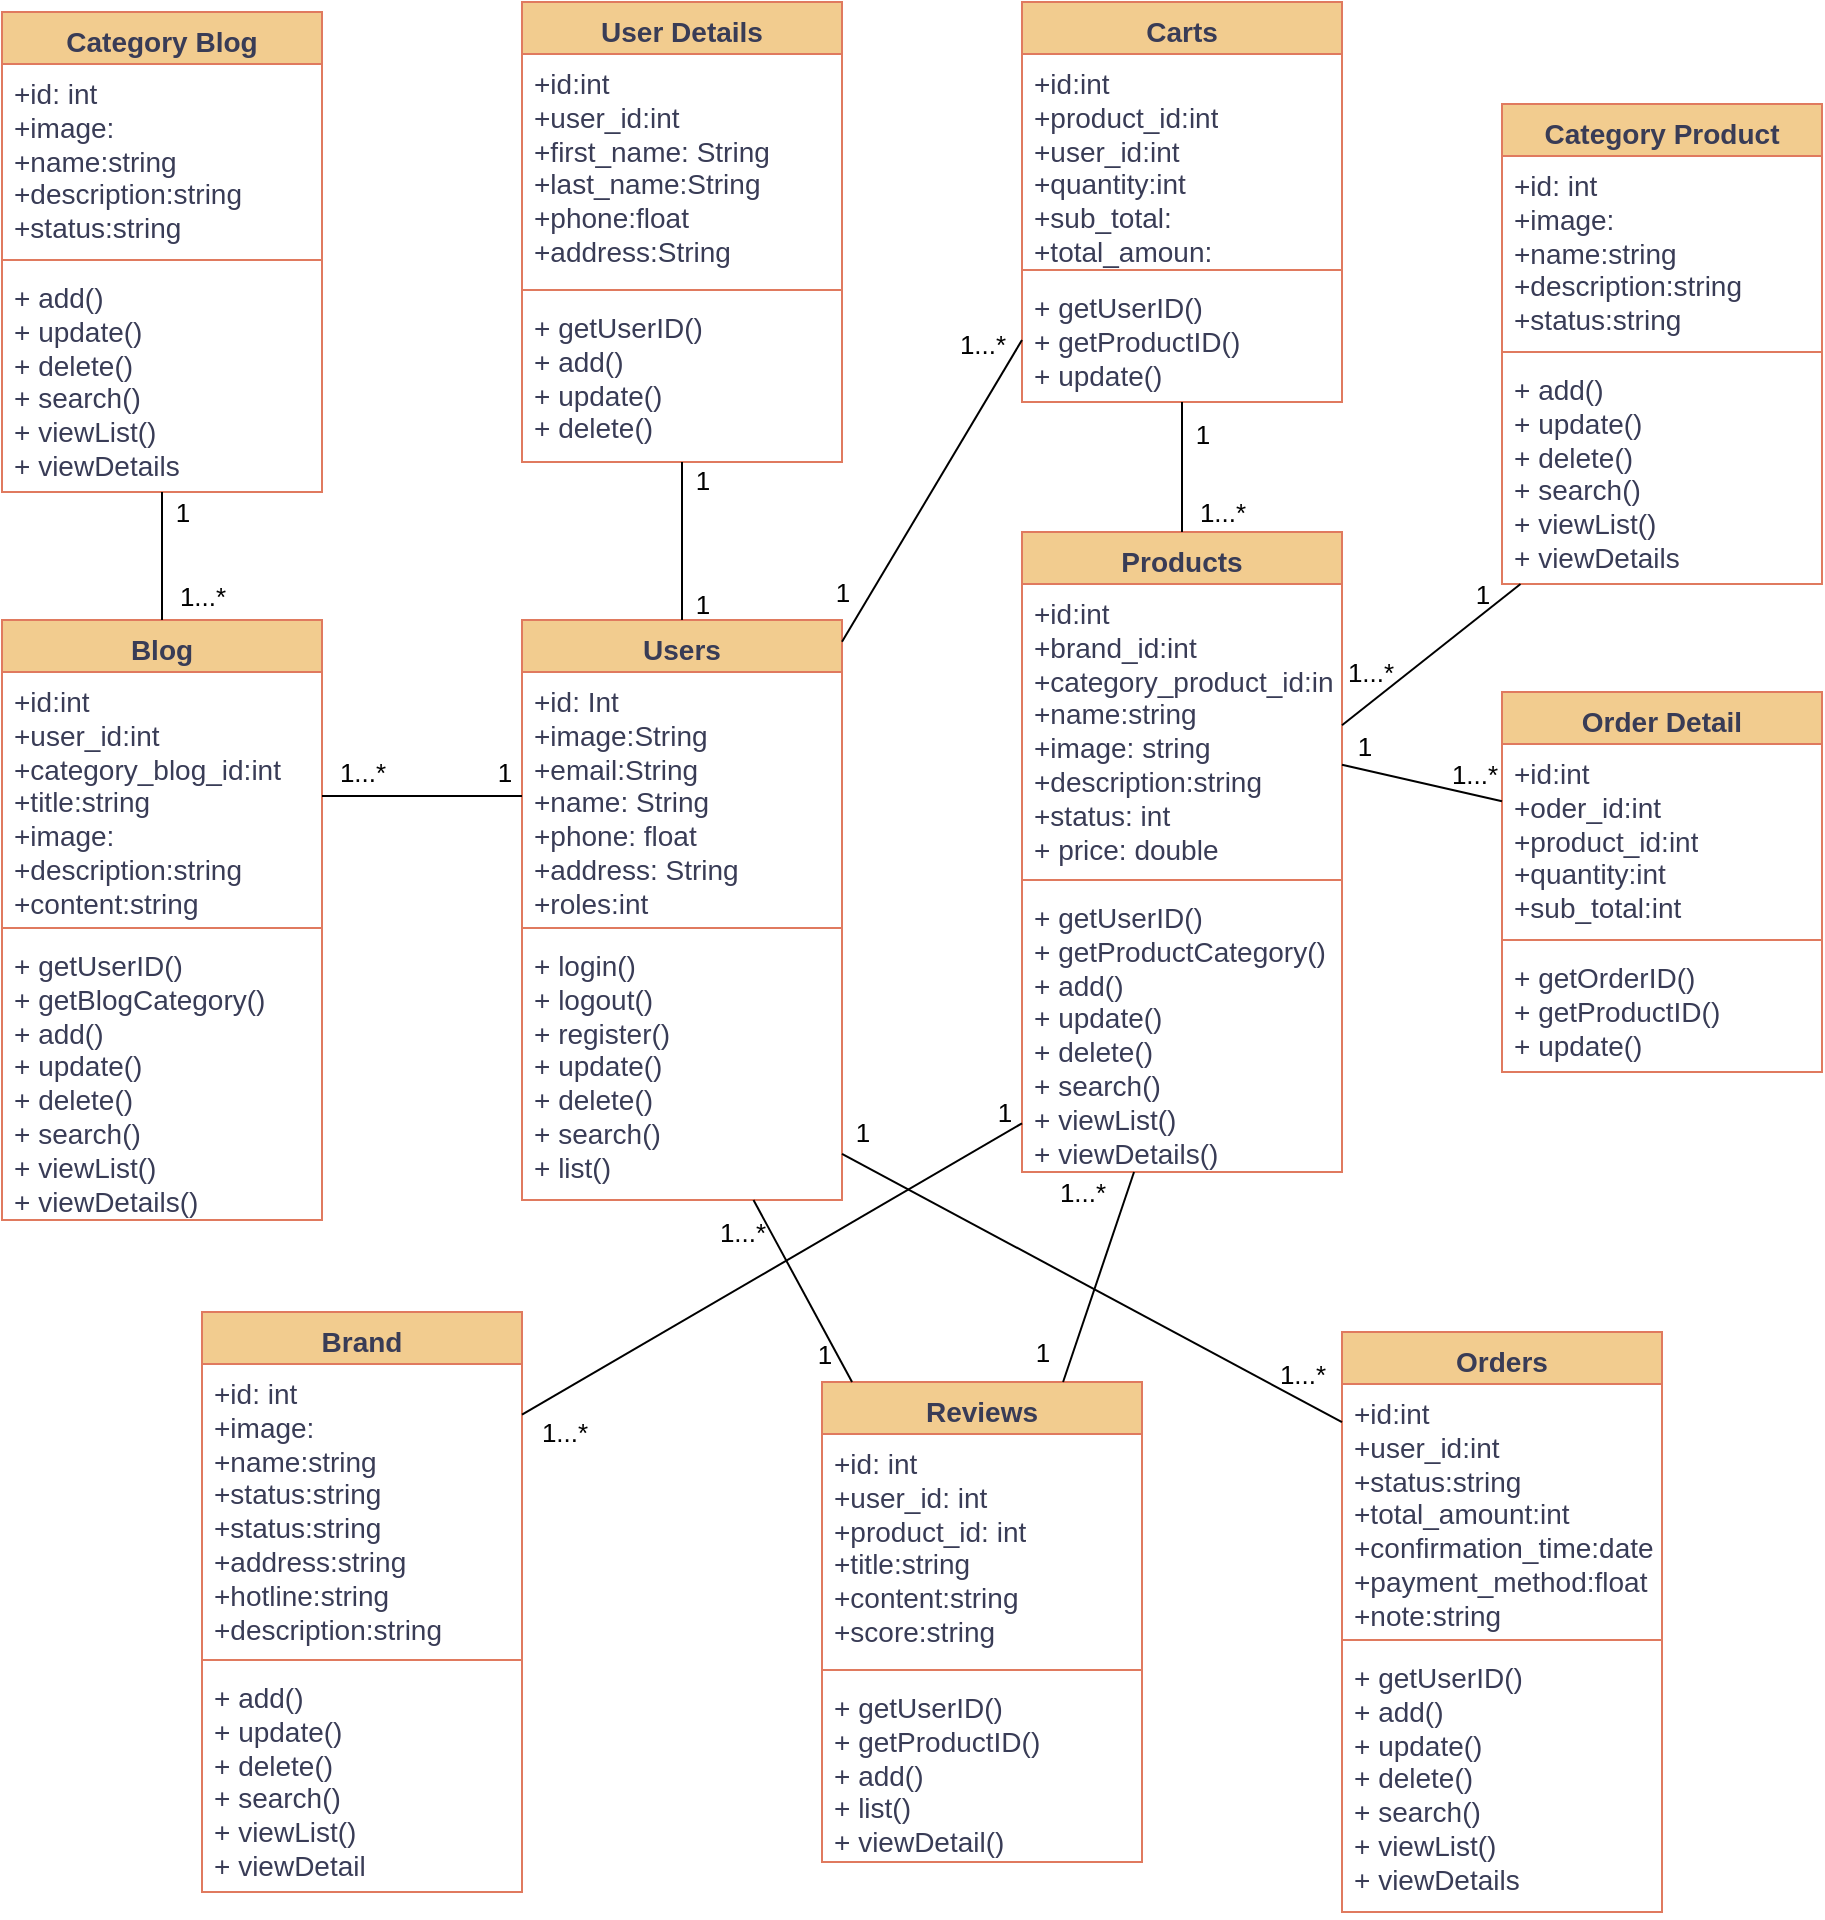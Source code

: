 <mxfile version="21.6.8" type="device">
  <diagram id="C5RBs43oDa-KdzZeNtuy" name="ActivityDiagram">
    <mxGraphModel dx="1434" dy="796" grid="1" gridSize="10" guides="1" tooltips="1" connect="1" arrows="1" fold="1" page="1" pageScale="1" pageWidth="827" pageHeight="1169" math="0" shadow="0">
      <root>
        <mxCell id="WIyWlLk6GJQsqaUBKTNV-0" />
        <mxCell id="WIyWlLk6GJQsqaUBKTNV-1" parent="WIyWlLk6GJQsqaUBKTNV-0" />
        <mxCell id="s9KCGZ6K6-TVDeoNSBFZ-1" value="User Details" style="swimlane;fontStyle=1;align=center;verticalAlign=top;childLayout=stackLayout;horizontal=1;startSize=26;horizontalStack=0;resizeParent=1;resizeParentMax=0;resizeLast=0;collapsible=1;marginBottom=0;whiteSpace=wrap;html=1;fontSize=14;labelBackgroundColor=none;fillColor=#F2CC8F;strokeColor=#E07A5F;fontColor=#393C56;" parent="WIyWlLk6GJQsqaUBKTNV-1" vertex="1">
          <mxGeometry x="310" y="35" width="160" height="230" as="geometry" />
        </mxCell>
        <mxCell id="s9KCGZ6K6-TVDeoNSBFZ-2" value="+id:int&lt;br style=&quot;font-size: 14px;&quot;&gt;+user_id:int&lt;br style=&quot;font-size: 14px;&quot;&gt;+first_name: String&lt;br style=&quot;font-size: 14px;&quot;&gt;+last_name:String&lt;br style=&quot;font-size: 14px;&quot;&gt;+phone:float&lt;br style=&quot;font-size: 14px;&quot;&gt;+address:String" style="text;strokeColor=none;fillColor=none;align=left;verticalAlign=top;spacingLeft=4;spacingRight=4;overflow=hidden;rotatable=0;points=[[0,0.5],[1,0.5]];portConstraint=eastwest;whiteSpace=wrap;html=1;fontSize=14;labelBackgroundColor=none;fontColor=#393C56;" parent="s9KCGZ6K6-TVDeoNSBFZ-1" vertex="1">
          <mxGeometry y="26" width="160" height="114" as="geometry" />
        </mxCell>
        <mxCell id="s9KCGZ6K6-TVDeoNSBFZ-3" value="" style="line;strokeWidth=1;fillColor=none;align=left;verticalAlign=middle;spacingTop=-1;spacingLeft=3;spacingRight=3;rotatable=0;labelPosition=right;points=[];portConstraint=eastwest;strokeColor=#E07A5F;fontSize=14;labelBackgroundColor=none;fontColor=#393C56;" parent="s9KCGZ6K6-TVDeoNSBFZ-1" vertex="1">
          <mxGeometry y="140" width="160" height="8" as="geometry" />
        </mxCell>
        <mxCell id="s9KCGZ6K6-TVDeoNSBFZ-4" value="+ getUserID()&lt;br&gt;+ add()&lt;br&gt;+ update()&lt;br&gt;+ delete()" style="text;strokeColor=none;fillColor=none;align=left;verticalAlign=top;spacingLeft=4;spacingRight=4;overflow=hidden;rotatable=0;points=[[0,0.5],[1,0.5]];portConstraint=eastwest;whiteSpace=wrap;html=1;fontSize=14;labelBackgroundColor=none;fontColor=#393C56;" parent="s9KCGZ6K6-TVDeoNSBFZ-1" vertex="1">
          <mxGeometry y="148" width="160" height="82" as="geometry" />
        </mxCell>
        <mxCell id="s9KCGZ6K6-TVDeoNSBFZ-5" value="Orders" style="swimlane;fontStyle=1;align=center;verticalAlign=top;childLayout=stackLayout;horizontal=1;startSize=26;horizontalStack=0;resizeParent=1;resizeParentMax=0;resizeLast=0;collapsible=1;marginBottom=0;whiteSpace=wrap;html=1;fontSize=14;labelBackgroundColor=none;fillColor=#F2CC8F;strokeColor=#E07A5F;fontColor=#393C56;" parent="WIyWlLk6GJQsqaUBKTNV-1" vertex="1">
          <mxGeometry x="720" y="700" width="160" height="290" as="geometry">
            <mxRectangle x="350" y="36" width="90" height="30" as="alternateBounds" />
          </mxGeometry>
        </mxCell>
        <mxCell id="s9KCGZ6K6-TVDeoNSBFZ-6" value="+id:int&lt;br style=&quot;font-size: 14px;&quot;&gt;+user_id:int&lt;br style=&quot;font-size: 14px;&quot;&gt;+status:string&lt;br style=&quot;font-size: 14px;&quot;&gt;+total_amount:int&lt;br style=&quot;font-size: 14px;&quot;&gt;+confirmation_time:date&lt;br style=&quot;font-size: 14px;&quot;&gt;+payment_method:float&lt;br style=&quot;font-size: 14px;&quot;&gt;+note:string" style="text;strokeColor=none;fillColor=none;align=left;verticalAlign=top;spacingLeft=4;spacingRight=4;overflow=hidden;rotatable=0;points=[[0,0.5],[1,0.5]];portConstraint=eastwest;whiteSpace=wrap;html=1;fontSize=14;labelBackgroundColor=none;fontColor=#393C56;" parent="s9KCGZ6K6-TVDeoNSBFZ-5" vertex="1">
          <mxGeometry y="26" width="160" height="124" as="geometry" />
        </mxCell>
        <mxCell id="s9KCGZ6K6-TVDeoNSBFZ-7" value="" style="line;strokeWidth=1;fillColor=none;align=left;verticalAlign=middle;spacingTop=-1;spacingLeft=3;spacingRight=3;rotatable=0;labelPosition=right;points=[];portConstraint=eastwest;strokeColor=#E07A5F;fontSize=14;labelBackgroundColor=none;fontColor=#393C56;" parent="s9KCGZ6K6-TVDeoNSBFZ-5" vertex="1">
          <mxGeometry y="150" width="160" height="8" as="geometry" />
        </mxCell>
        <mxCell id="s9KCGZ6K6-TVDeoNSBFZ-8" value="+ getUserID()&lt;br&gt;+ add()&lt;br style=&quot;border-color: var(--border-color);&quot;&gt;+ update()&lt;br style=&quot;border-color: var(--border-color);&quot;&gt;+ delete()&lt;br style=&quot;border-color: var(--border-color);&quot;&gt;+ search()&lt;br style=&quot;border-color: var(--border-color);&quot;&gt;+ viewList()&lt;br style=&quot;border-color: var(--border-color);&quot;&gt;+ viewDetails" style="text;strokeColor=none;fillColor=none;align=left;verticalAlign=top;spacingLeft=4;spacingRight=4;overflow=hidden;rotatable=0;points=[[0,0.5],[1,0.5]];portConstraint=eastwest;whiteSpace=wrap;html=1;fontSize=14;labelBackgroundColor=none;fontColor=#393C56;" parent="s9KCGZ6K6-TVDeoNSBFZ-5" vertex="1">
          <mxGeometry y="158" width="160" height="132" as="geometry" />
        </mxCell>
        <mxCell id="s9KCGZ6K6-TVDeoNSBFZ-9" value="Order Detail" style="swimlane;fontStyle=1;align=center;verticalAlign=top;childLayout=stackLayout;horizontal=1;startSize=26;horizontalStack=0;resizeParent=1;resizeParentMax=0;resizeLast=0;collapsible=1;marginBottom=0;whiteSpace=wrap;html=1;fontSize=14;labelBackgroundColor=none;fillColor=#F2CC8F;strokeColor=#E07A5F;fontColor=#393C56;" parent="WIyWlLk6GJQsqaUBKTNV-1" vertex="1">
          <mxGeometry x="800" y="380" width="160" height="190" as="geometry" />
        </mxCell>
        <mxCell id="s9KCGZ6K6-TVDeoNSBFZ-10" value="+id:int&lt;br style=&quot;font-size: 14px;&quot;&gt;+oder_id:int&lt;br style=&quot;font-size: 14px;&quot;&gt;+product_id:int&lt;br style=&quot;font-size: 14px;&quot;&gt;+quantity:int&lt;br style=&quot;font-size: 14px;&quot;&gt;+sub_total:int" style="text;strokeColor=none;fillColor=none;align=left;verticalAlign=top;spacingLeft=4;spacingRight=4;overflow=hidden;rotatable=0;points=[[0,0.5],[1,0.5]];portConstraint=eastwest;whiteSpace=wrap;html=1;fontSize=14;labelBackgroundColor=none;fontColor=#393C56;" parent="s9KCGZ6K6-TVDeoNSBFZ-9" vertex="1">
          <mxGeometry y="26" width="160" height="94" as="geometry" />
        </mxCell>
        <mxCell id="s9KCGZ6K6-TVDeoNSBFZ-11" value="" style="line;strokeWidth=1;fillColor=none;align=left;verticalAlign=middle;spacingTop=-1;spacingLeft=3;spacingRight=3;rotatable=0;labelPosition=right;points=[];portConstraint=eastwest;strokeColor=#E07A5F;fontSize=14;labelBackgroundColor=none;fontColor=#393C56;" parent="s9KCGZ6K6-TVDeoNSBFZ-9" vertex="1">
          <mxGeometry y="120" width="160" height="8" as="geometry" />
        </mxCell>
        <mxCell id="s9KCGZ6K6-TVDeoNSBFZ-12" value="+ getOrderID()&lt;br&gt;+ getProductID()&lt;br&gt;+ update()" style="text;strokeColor=none;fillColor=none;align=left;verticalAlign=top;spacingLeft=4;spacingRight=4;overflow=hidden;rotatable=0;points=[[0,0.5],[1,0.5]];portConstraint=eastwest;whiteSpace=wrap;html=1;fontSize=14;labelBackgroundColor=none;fontColor=#393C56;" parent="s9KCGZ6K6-TVDeoNSBFZ-9" vertex="1">
          <mxGeometry y="128" width="160" height="62" as="geometry" />
        </mxCell>
        <mxCell id="s9KCGZ6K6-TVDeoNSBFZ-13" value="Blog" style="swimlane;fontStyle=1;align=center;verticalAlign=top;childLayout=stackLayout;horizontal=1;startSize=26;horizontalStack=0;resizeParent=1;resizeParentMax=0;resizeLast=0;collapsible=1;marginBottom=0;whiteSpace=wrap;html=1;fontSize=14;labelBackgroundColor=none;fillColor=#F2CC8F;strokeColor=#E07A5F;fontColor=#393C56;" parent="WIyWlLk6GJQsqaUBKTNV-1" vertex="1">
          <mxGeometry x="50" y="344" width="160" height="300" as="geometry" />
        </mxCell>
        <mxCell id="s9KCGZ6K6-TVDeoNSBFZ-14" value="+id:int&lt;br style=&quot;font-size: 14px;&quot;&gt;+user_id:int&lt;br style=&quot;font-size: 14px;&quot;&gt;+category_blog_id:int&lt;br style=&quot;font-size: 14px;&quot;&gt;+title:string&lt;br style=&quot;font-size: 14px;&quot;&gt;+image:&lt;br style=&quot;font-size: 14px;&quot;&gt;+description:string&lt;br style=&quot;font-size: 14px;&quot;&gt;+content:string" style="text;strokeColor=none;fillColor=none;align=left;verticalAlign=top;spacingLeft=4;spacingRight=4;overflow=hidden;rotatable=0;points=[[0,0.5],[1,0.5]];portConstraint=eastwest;whiteSpace=wrap;html=1;fontSize=14;labelBackgroundColor=none;fontColor=#393C56;" parent="s9KCGZ6K6-TVDeoNSBFZ-13" vertex="1">
          <mxGeometry y="26" width="160" height="124" as="geometry" />
        </mxCell>
        <mxCell id="s9KCGZ6K6-TVDeoNSBFZ-15" value="" style="line;strokeWidth=1;fillColor=none;align=left;verticalAlign=middle;spacingTop=-1;spacingLeft=3;spacingRight=3;rotatable=0;labelPosition=right;points=[];portConstraint=eastwest;strokeColor=#E07A5F;fontSize=14;labelBackgroundColor=none;fontColor=#393C56;" parent="s9KCGZ6K6-TVDeoNSBFZ-13" vertex="1">
          <mxGeometry y="150" width="160" height="8" as="geometry" />
        </mxCell>
        <mxCell id="s9KCGZ6K6-TVDeoNSBFZ-16" value="+ getUserID()&lt;br style=&quot;border-color: var(--border-color);&quot;&gt;+ getBlogCategory()&lt;br&gt;+ add()&lt;br style=&quot;border-color: var(--border-color);&quot;&gt;+ update()&lt;br style=&quot;border-color: var(--border-color);&quot;&gt;+ delete()&lt;br style=&quot;border-color: var(--border-color);&quot;&gt;+ search()&lt;br style=&quot;border-color: var(--border-color);&quot;&gt;+ viewList()&lt;br style=&quot;border-color: var(--border-color);&quot;&gt;+ viewDetails()" style="text;strokeColor=none;fillColor=none;align=left;verticalAlign=top;spacingLeft=4;spacingRight=4;overflow=hidden;rotatable=0;points=[[0,0.5],[1,0.5]];portConstraint=eastwest;whiteSpace=wrap;html=1;fontSize=14;labelBackgroundColor=none;fontColor=#393C56;" parent="s9KCGZ6K6-TVDeoNSBFZ-13" vertex="1">
          <mxGeometry y="158" width="160" height="142" as="geometry" />
        </mxCell>
        <mxCell id="s9KCGZ6K6-TVDeoNSBFZ-17" value="Category Blog" style="swimlane;fontStyle=1;align=center;verticalAlign=top;childLayout=stackLayout;horizontal=1;startSize=26;horizontalStack=0;resizeParent=1;resizeParentMax=0;resizeLast=0;collapsible=1;marginBottom=0;whiteSpace=wrap;html=1;fontSize=14;labelBackgroundColor=none;fillColor=#F2CC8F;strokeColor=#E07A5F;fontColor=#393C56;" parent="WIyWlLk6GJQsqaUBKTNV-1" vertex="1">
          <mxGeometry x="50" y="40" width="160" height="240" as="geometry" />
        </mxCell>
        <mxCell id="s9KCGZ6K6-TVDeoNSBFZ-18" value="+id: int&lt;br style=&quot;font-size: 14px;&quot;&gt;+image:&lt;br style=&quot;font-size: 14px;&quot;&gt;+name:string&lt;br style=&quot;font-size: 14px;&quot;&gt;+description:string&lt;br style=&quot;font-size: 14px;&quot;&gt;+status:string" style="text;strokeColor=none;fillColor=none;align=left;verticalAlign=top;spacingLeft=4;spacingRight=4;overflow=hidden;rotatable=0;points=[[0,0.5],[1,0.5]];portConstraint=eastwest;whiteSpace=wrap;html=1;fontSize=14;labelBackgroundColor=none;fontColor=#393C56;" parent="s9KCGZ6K6-TVDeoNSBFZ-17" vertex="1">
          <mxGeometry y="26" width="160" height="94" as="geometry" />
        </mxCell>
        <mxCell id="s9KCGZ6K6-TVDeoNSBFZ-19" value="" style="line;strokeWidth=1;fillColor=none;align=left;verticalAlign=middle;spacingTop=-1;spacingLeft=3;spacingRight=3;rotatable=0;labelPosition=right;points=[];portConstraint=eastwest;strokeColor=#E07A5F;fontSize=14;labelBackgroundColor=none;fontColor=#393C56;" parent="s9KCGZ6K6-TVDeoNSBFZ-17" vertex="1">
          <mxGeometry y="120" width="160" height="8" as="geometry" />
        </mxCell>
        <mxCell id="s9KCGZ6K6-TVDeoNSBFZ-20" value="+ add()&lt;br style=&quot;border-color: var(--border-color);&quot;&gt;+ update()&lt;br style=&quot;border-color: var(--border-color);&quot;&gt;+ delete()&lt;br style=&quot;border-color: var(--border-color);&quot;&gt;+ search()&lt;br style=&quot;border-color: var(--border-color);&quot;&gt;+ viewList()&lt;br style=&quot;border-color: var(--border-color);&quot;&gt;+ viewDetails" style="text;strokeColor=none;fillColor=none;align=left;verticalAlign=top;spacingLeft=4;spacingRight=4;overflow=hidden;rotatable=0;points=[[0,0.5],[1,0.5]];portConstraint=eastwest;whiteSpace=wrap;html=1;fontSize=14;labelBackgroundColor=none;fontColor=#393C56;" parent="s9KCGZ6K6-TVDeoNSBFZ-17" vertex="1">
          <mxGeometry y="128" width="160" height="112" as="geometry" />
        </mxCell>
        <mxCell id="s9KCGZ6K6-TVDeoNSBFZ-21" value="Carts" style="swimlane;fontStyle=1;align=center;verticalAlign=top;childLayout=stackLayout;horizontal=1;startSize=26;horizontalStack=0;resizeParent=1;resizeParentMax=0;resizeLast=0;collapsible=1;marginBottom=0;whiteSpace=wrap;html=1;fontSize=14;labelBackgroundColor=none;fillColor=#F2CC8F;strokeColor=#E07A5F;fontColor=#393C56;" parent="WIyWlLk6GJQsqaUBKTNV-1" vertex="1">
          <mxGeometry x="560" y="35" width="160" height="200" as="geometry" />
        </mxCell>
        <mxCell id="s9KCGZ6K6-TVDeoNSBFZ-22" value="+id:int&lt;br style=&quot;font-size: 14px;&quot;&gt;+product_id:int&lt;br style=&quot;font-size: 14px;&quot;&gt;+user_id:int&lt;br style=&quot;font-size: 14px;&quot;&gt;+quantity:int&lt;br style=&quot;font-size: 14px;&quot;&gt;+sub_total:&lt;br style=&quot;font-size: 14px;&quot;&gt;+total_amoun:" style="text;strokeColor=none;fillColor=none;align=left;verticalAlign=top;spacingLeft=4;spacingRight=4;overflow=hidden;rotatable=0;points=[[0,0.5],[1,0.5]];portConstraint=eastwest;whiteSpace=wrap;html=1;fontSize=14;labelBackgroundColor=none;fontColor=#393C56;" parent="s9KCGZ6K6-TVDeoNSBFZ-21" vertex="1">
          <mxGeometry y="26" width="160" height="104" as="geometry" />
        </mxCell>
        <mxCell id="s9KCGZ6K6-TVDeoNSBFZ-23" value="" style="line;strokeWidth=1;fillColor=none;align=left;verticalAlign=middle;spacingTop=-1;spacingLeft=3;spacingRight=3;rotatable=0;labelPosition=right;points=[];portConstraint=eastwest;strokeColor=#E07A5F;fontSize=14;labelBackgroundColor=none;fontColor=#393C56;" parent="s9KCGZ6K6-TVDeoNSBFZ-21" vertex="1">
          <mxGeometry y="130" width="160" height="8" as="geometry" />
        </mxCell>
        <mxCell id="s9KCGZ6K6-TVDeoNSBFZ-24" value="+ getUserID()&lt;br&gt;+ getProductID()&lt;br&gt;+ update()" style="text;strokeColor=none;fillColor=none;align=left;verticalAlign=top;spacingLeft=4;spacingRight=4;overflow=hidden;rotatable=0;points=[[0,0.5],[1,0.5]];portConstraint=eastwest;whiteSpace=wrap;html=1;fontSize=14;labelBackgroundColor=none;fontColor=#393C56;" parent="s9KCGZ6K6-TVDeoNSBFZ-21" vertex="1">
          <mxGeometry y="138" width="160" height="62" as="geometry" />
        </mxCell>
        <mxCell id="s9KCGZ6K6-TVDeoNSBFZ-25" value="Category Product" style="swimlane;fontStyle=1;align=center;verticalAlign=top;childLayout=stackLayout;horizontal=1;startSize=26;horizontalStack=0;resizeParent=1;resizeParentMax=0;resizeLast=0;collapsible=1;marginBottom=0;whiteSpace=wrap;html=1;fontSize=14;labelBackgroundColor=none;fillColor=#F2CC8F;strokeColor=#E07A5F;fontColor=#393C56;" parent="WIyWlLk6GJQsqaUBKTNV-1" vertex="1">
          <mxGeometry x="800" y="86" width="160" height="240" as="geometry" />
        </mxCell>
        <mxCell id="s9KCGZ6K6-TVDeoNSBFZ-26" value="+id: int&lt;br style=&quot;font-size: 14px;&quot;&gt;+image:&lt;br style=&quot;font-size: 14px;&quot;&gt;+name:string&lt;br style=&quot;font-size: 14px;&quot;&gt;+description:string&lt;br style=&quot;font-size: 14px;&quot;&gt;+status:string" style="text;strokeColor=none;fillColor=none;align=left;verticalAlign=top;spacingLeft=4;spacingRight=4;overflow=hidden;rotatable=0;points=[[0,0.5],[1,0.5]];portConstraint=eastwest;whiteSpace=wrap;html=1;fontSize=14;labelBackgroundColor=none;fontColor=#393C56;" parent="s9KCGZ6K6-TVDeoNSBFZ-25" vertex="1">
          <mxGeometry y="26" width="160" height="94" as="geometry" />
        </mxCell>
        <mxCell id="s9KCGZ6K6-TVDeoNSBFZ-27" value="" style="line;strokeWidth=1;fillColor=none;align=left;verticalAlign=middle;spacingTop=-1;spacingLeft=3;spacingRight=3;rotatable=0;labelPosition=right;points=[];portConstraint=eastwest;strokeColor=#E07A5F;fontSize=14;labelBackgroundColor=none;fontColor=#393C56;" parent="s9KCGZ6K6-TVDeoNSBFZ-25" vertex="1">
          <mxGeometry y="120" width="160" height="8" as="geometry" />
        </mxCell>
        <mxCell id="s9KCGZ6K6-TVDeoNSBFZ-28" value="+ add()&lt;br&gt;+ update()&lt;br&gt;+ delete()&lt;br&gt;+ search()&lt;br&gt;+ viewList()&lt;br&gt;+ viewDetails" style="text;strokeColor=none;fillColor=none;align=left;verticalAlign=top;spacingLeft=4;spacingRight=4;overflow=hidden;rotatable=0;points=[[0,0.5],[1,0.5]];portConstraint=eastwest;whiteSpace=wrap;html=1;fontSize=14;labelBackgroundColor=none;fontColor=#393C56;" parent="s9KCGZ6K6-TVDeoNSBFZ-25" vertex="1">
          <mxGeometry y="128" width="160" height="112" as="geometry" />
        </mxCell>
        <mxCell id="s9KCGZ6K6-TVDeoNSBFZ-29" value="Brand" style="swimlane;fontStyle=1;align=center;verticalAlign=top;childLayout=stackLayout;horizontal=1;startSize=26;horizontalStack=0;resizeParent=1;resizeParentMax=0;resizeLast=0;collapsible=1;marginBottom=0;whiteSpace=wrap;html=1;fontSize=14;labelBackgroundColor=none;fillColor=#F2CC8F;strokeColor=#E07A5F;fontColor=#393C56;" parent="WIyWlLk6GJQsqaUBKTNV-1" vertex="1">
          <mxGeometry x="150" y="690" width="160" height="290" as="geometry" />
        </mxCell>
        <mxCell id="s9KCGZ6K6-TVDeoNSBFZ-30" value="+id: int&lt;br style=&quot;font-size: 14px;&quot;&gt;+image:&lt;br style=&quot;font-size: 14px;&quot;&gt;+name:string&lt;br style=&quot;font-size: 14px;&quot;&gt;+status:string&lt;br style=&quot;font-size: 14px;&quot;&gt;+status:string&lt;br style=&quot;font-size: 14px;&quot;&gt;+address:string&lt;br style=&quot;font-size: 14px;&quot;&gt;+hotline:string&lt;br style=&quot;font-size: 14px;&quot;&gt;+description:string" style="text;strokeColor=none;fillColor=none;align=left;verticalAlign=top;spacingLeft=4;spacingRight=4;overflow=hidden;rotatable=0;points=[[0,0.5],[1,0.5]];portConstraint=eastwest;whiteSpace=wrap;html=1;fontSize=14;labelBackgroundColor=none;fontColor=#393C56;" parent="s9KCGZ6K6-TVDeoNSBFZ-29" vertex="1">
          <mxGeometry y="26" width="160" height="144" as="geometry" />
        </mxCell>
        <mxCell id="s9KCGZ6K6-TVDeoNSBFZ-31" value="" style="line;strokeWidth=1;fillColor=none;align=left;verticalAlign=middle;spacingTop=-1;spacingLeft=3;spacingRight=3;rotatable=0;labelPosition=right;points=[];portConstraint=eastwest;strokeColor=#E07A5F;fontSize=14;labelBackgroundColor=none;fontColor=#393C56;" parent="s9KCGZ6K6-TVDeoNSBFZ-29" vertex="1">
          <mxGeometry y="170" width="160" height="8" as="geometry" />
        </mxCell>
        <mxCell id="s9KCGZ6K6-TVDeoNSBFZ-32" value="+ add()&lt;br style=&quot;border-color: var(--border-color);&quot;&gt;+ update()&lt;br style=&quot;border-color: var(--border-color);&quot;&gt;+ delete()&lt;br style=&quot;border-color: var(--border-color);&quot;&gt;+ search()&lt;br style=&quot;border-color: var(--border-color);&quot;&gt;+ viewList()&lt;br style=&quot;border-color: var(--border-color);&quot;&gt;+ viewDetail" style="text;strokeColor=none;fillColor=none;align=left;verticalAlign=top;spacingLeft=4;spacingRight=4;overflow=hidden;rotatable=0;points=[[0,0.5],[1,0.5]];portConstraint=eastwest;whiteSpace=wrap;html=1;fontSize=14;labelBackgroundColor=none;fontColor=#393C56;" parent="s9KCGZ6K6-TVDeoNSBFZ-29" vertex="1">
          <mxGeometry y="178" width="160" height="112" as="geometry" />
        </mxCell>
        <mxCell id="s9KCGZ6K6-TVDeoNSBFZ-33" value="Users" style="swimlane;fontStyle=1;align=center;verticalAlign=top;childLayout=stackLayout;horizontal=1;startSize=26;horizontalStack=0;resizeParent=1;resizeParentMax=0;resizeLast=0;collapsible=1;marginBottom=0;whiteSpace=wrap;html=1;fontSize=14;labelBackgroundColor=none;fillColor=#F2CC8F;strokeColor=#E07A5F;fontColor=#393C56;" parent="WIyWlLk6GJQsqaUBKTNV-1" vertex="1">
          <mxGeometry x="310" y="344" width="160" height="290" as="geometry">
            <mxRectangle x="350" y="36" width="90" height="30" as="alternateBounds" />
          </mxGeometry>
        </mxCell>
        <mxCell id="s9KCGZ6K6-TVDeoNSBFZ-34" value="+id: Int&lt;br style=&quot;border-color: var(--border-color);&quot;&gt;+image:String&lt;br style=&quot;border-color: var(--border-color);&quot;&gt;+email:String&lt;br style=&quot;border-color: var(--border-color);&quot;&gt;+name: String&lt;br style=&quot;border-color: var(--border-color);&quot;&gt;+phone: float&lt;br style=&quot;border-color: var(--border-color);&quot;&gt;+address: String&lt;br style=&quot;border-color: var(--border-color);&quot;&gt;+roles:int&lt;br style=&quot;border-color: var(--border-color);&quot;&gt;+password:String" style="text;strokeColor=none;fillColor=none;align=left;verticalAlign=top;spacingLeft=4;spacingRight=4;overflow=hidden;rotatable=0;points=[[0,0.5],[1,0.5]];portConstraint=eastwest;whiteSpace=wrap;html=1;fontSize=14;labelBackgroundColor=none;fontColor=#393C56;" parent="s9KCGZ6K6-TVDeoNSBFZ-33" vertex="1">
          <mxGeometry y="26" width="160" height="124" as="geometry" />
        </mxCell>
        <mxCell id="s9KCGZ6K6-TVDeoNSBFZ-35" value="" style="line;strokeWidth=1;fillColor=none;align=left;verticalAlign=middle;spacingTop=-1;spacingLeft=3;spacingRight=3;rotatable=0;labelPosition=right;points=[];portConstraint=eastwest;strokeColor=#E07A5F;fontSize=14;labelBackgroundColor=none;fontColor=#393C56;" parent="s9KCGZ6K6-TVDeoNSBFZ-33" vertex="1">
          <mxGeometry y="150" width="160" height="8" as="geometry" />
        </mxCell>
        <mxCell id="s9KCGZ6K6-TVDeoNSBFZ-36" value="+ login()&lt;br&gt;+ logout()&lt;br&gt;+ register()&lt;br&gt;+ update()&lt;br&gt;+ delete()&lt;br&gt;+ search()&lt;br&gt;+ list()" style="text;strokeColor=none;fillColor=none;align=left;verticalAlign=top;spacingLeft=4;spacingRight=4;overflow=hidden;rotatable=0;points=[[0,0.5],[1,0.5]];portConstraint=eastwest;whiteSpace=wrap;html=1;fontSize=14;labelBackgroundColor=none;fontColor=#393C56;" parent="s9KCGZ6K6-TVDeoNSBFZ-33" vertex="1">
          <mxGeometry y="158" width="160" height="132" as="geometry" />
        </mxCell>
        <mxCell id="s9KCGZ6K6-TVDeoNSBFZ-37" value="Products" style="swimlane;fontStyle=1;align=center;verticalAlign=top;childLayout=stackLayout;horizontal=1;startSize=26;horizontalStack=0;resizeParent=1;resizeParentMax=0;resizeLast=0;collapsible=1;marginBottom=0;whiteSpace=wrap;html=1;fontSize=14;labelBackgroundColor=none;fillColor=#F2CC8F;strokeColor=#E07A5F;fontColor=#393C56;" parent="WIyWlLk6GJQsqaUBKTNV-1" vertex="1">
          <mxGeometry x="560" y="300" width="160" height="320" as="geometry" />
        </mxCell>
        <mxCell id="s9KCGZ6K6-TVDeoNSBFZ-38" value="+id:int&lt;br style=&quot;font-size: 14px;&quot;&gt;+brand_id:int&lt;br style=&quot;font-size: 14px;&quot;&gt;+category_product_id:int&lt;br style=&quot;font-size: 14px;&quot;&gt;+name:string&lt;br style=&quot;font-size: 14px;&quot;&gt;+image: string&lt;br style=&quot;font-size: 14px;&quot;&gt;+description:string&lt;br&gt;+status: int&lt;br&gt;+ price: double" style="text;strokeColor=none;fillColor=none;align=left;verticalAlign=top;spacingLeft=4;spacingRight=4;overflow=hidden;rotatable=0;points=[[0,0.5],[1,0.5]];portConstraint=eastwest;whiteSpace=wrap;html=1;fontSize=14;labelBackgroundColor=none;fontColor=#393C56;" parent="s9KCGZ6K6-TVDeoNSBFZ-37" vertex="1">
          <mxGeometry y="26" width="160" height="144" as="geometry" />
        </mxCell>
        <mxCell id="s9KCGZ6K6-TVDeoNSBFZ-39" value="" style="line;strokeWidth=1;fillColor=none;align=left;verticalAlign=middle;spacingTop=-1;spacingLeft=3;spacingRight=3;rotatable=0;labelPosition=right;points=[];portConstraint=eastwest;strokeColor=#E07A5F;fontSize=14;labelBackgroundColor=none;fontColor=#393C56;" parent="s9KCGZ6K6-TVDeoNSBFZ-37" vertex="1">
          <mxGeometry y="170" width="160" height="8" as="geometry" />
        </mxCell>
        <mxCell id="s9KCGZ6K6-TVDeoNSBFZ-40" value="+ getUserID()&lt;br style=&quot;border-color: var(--border-color);&quot;&gt;+ getProductCategory()&lt;br style=&quot;border-color: var(--border-color);&quot;&gt;+ add()&lt;br style=&quot;border-color: var(--border-color);&quot;&gt;+ update()&lt;br style=&quot;border-color: var(--border-color);&quot;&gt;+ delete()&lt;br style=&quot;border-color: var(--border-color);&quot;&gt;+ search()&lt;br style=&quot;border-color: var(--border-color);&quot;&gt;+ viewList()&lt;br style=&quot;border-color: var(--border-color);&quot;&gt;+ viewDetails()" style="text;strokeColor=none;fillColor=none;align=left;verticalAlign=top;spacingLeft=4;spacingRight=4;overflow=hidden;rotatable=0;points=[[0,0.5],[1,0.5]];portConstraint=eastwest;whiteSpace=wrap;html=1;fontSize=14;labelBackgroundColor=none;fontColor=#393C56;" parent="s9KCGZ6K6-TVDeoNSBFZ-37" vertex="1">
          <mxGeometry y="178" width="160" height="142" as="geometry" />
        </mxCell>
        <mxCell id="s9KCGZ6K6-TVDeoNSBFZ-41" value="Reviews" style="swimlane;fontStyle=1;align=center;verticalAlign=top;childLayout=stackLayout;horizontal=1;startSize=26;horizontalStack=0;resizeParent=1;resizeParentMax=0;resizeLast=0;collapsible=1;marginBottom=0;whiteSpace=wrap;html=1;fontSize=14;labelBackgroundColor=none;fillColor=#F2CC8F;strokeColor=#E07A5F;fontColor=#393C56;" parent="WIyWlLk6GJQsqaUBKTNV-1" vertex="1">
          <mxGeometry x="460" y="725" width="160" height="240" as="geometry" />
        </mxCell>
        <mxCell id="s9KCGZ6K6-TVDeoNSBFZ-42" value="+id: int&lt;br style=&quot;font-size: 14px;&quot;&gt;+user_id: int&lt;br style=&quot;font-size: 14px;&quot;&gt;+product_id: int&lt;br style=&quot;font-size: 14px;&quot;&gt;+title:string&lt;br style=&quot;font-size: 14px;&quot;&gt;+content:string&lt;br style=&quot;font-size: 14px;&quot;&gt;+score:string" style="text;strokeColor=none;fillColor=none;align=left;verticalAlign=top;spacingLeft=4;spacingRight=4;overflow=hidden;rotatable=0;points=[[0,0.5],[1,0.5]];portConstraint=eastwest;whiteSpace=wrap;html=1;fontSize=14;labelBackgroundColor=none;fontColor=#393C56;" parent="s9KCGZ6K6-TVDeoNSBFZ-41" vertex="1">
          <mxGeometry y="26" width="160" height="114" as="geometry" />
        </mxCell>
        <mxCell id="s9KCGZ6K6-TVDeoNSBFZ-43" value="" style="line;strokeWidth=1;fillColor=none;align=left;verticalAlign=middle;spacingTop=-1;spacingLeft=3;spacingRight=3;rotatable=0;labelPosition=right;points=[];portConstraint=eastwest;strokeColor=#E07A5F;fontSize=14;labelBackgroundColor=none;fontColor=#393C56;" parent="s9KCGZ6K6-TVDeoNSBFZ-41" vertex="1">
          <mxGeometry y="140" width="160" height="8" as="geometry" />
        </mxCell>
        <mxCell id="s9KCGZ6K6-TVDeoNSBFZ-44" value="+ getUserID()&lt;br&gt;+ getProductID()&lt;br&gt;+ add()&lt;br&gt;+ list()&lt;br&gt;+ viewDetail()" style="text;strokeColor=none;fillColor=none;align=left;verticalAlign=top;spacingLeft=4;spacingRight=4;overflow=hidden;rotatable=0;points=[[0,0.5],[1,0.5]];portConstraint=eastwest;whiteSpace=wrap;html=1;fontSize=14;labelBackgroundColor=none;fontColor=#393C56;" parent="s9KCGZ6K6-TVDeoNSBFZ-41" vertex="1">
          <mxGeometry y="148" width="160" height="92" as="geometry" />
        </mxCell>
        <mxCell id="s9KCGZ6K6-TVDeoNSBFZ-45" value="" style="endArrow=none;html=1;rounded=0;exitX=0.5;exitY=0;exitDx=0;exitDy=0;" parent="WIyWlLk6GJQsqaUBKTNV-1" source="s9KCGZ6K6-TVDeoNSBFZ-33" target="s9KCGZ6K6-TVDeoNSBFZ-4" edge="1">
          <mxGeometry width="50" height="50" relative="1" as="geometry">
            <mxPoint x="560" y="530" as="sourcePoint" />
            <mxPoint x="610" y="480" as="targetPoint" />
          </mxGeometry>
        </mxCell>
        <mxCell id="s9KCGZ6K6-TVDeoNSBFZ-46" value="1" style="edgeLabel;html=1;align=center;verticalAlign=middle;resizable=0;points=[];fontSize=13;labelBackgroundColor=none;" parent="s9KCGZ6K6-TVDeoNSBFZ-45" vertex="1" connectable="0">
          <mxGeometry x="0.392" relative="1" as="geometry">
            <mxPoint x="10" y="-15" as="offset" />
          </mxGeometry>
        </mxCell>
        <mxCell id="s9KCGZ6K6-TVDeoNSBFZ-47" value="1" style="edgeLabel;html=1;align=center;verticalAlign=middle;resizable=0;points=[];labelBackgroundColor=none;fontSize=13;" parent="s9KCGZ6K6-TVDeoNSBFZ-45" vertex="1" connectable="0">
          <mxGeometry x="-0.78" relative="1" as="geometry">
            <mxPoint x="10" as="offset" />
          </mxGeometry>
        </mxCell>
        <mxCell id="s9KCGZ6K6-TVDeoNSBFZ-48" value="" style="endArrow=none;html=1;rounded=0;entryX=0;entryY=0.5;entryDx=0;entryDy=0;" parent="WIyWlLk6GJQsqaUBKTNV-1" source="s9KCGZ6K6-TVDeoNSBFZ-33" target="s9KCGZ6K6-TVDeoNSBFZ-24" edge="1">
          <mxGeometry width="50" height="50" relative="1" as="geometry">
            <mxPoint x="480" y="330" as="sourcePoint" />
            <mxPoint x="530" y="280" as="targetPoint" />
          </mxGeometry>
        </mxCell>
        <mxCell id="s9KCGZ6K6-TVDeoNSBFZ-49" value="&lt;font style=&quot;font-size: 13px;&quot;&gt;1...*&lt;/font&gt;" style="edgeLabel;html=1;align=center;verticalAlign=middle;resizable=0;points=[];labelBackgroundColor=none;" parent="s9KCGZ6K6-TVDeoNSBFZ-48" vertex="1" connectable="0">
          <mxGeometry x="0.84" relative="1" as="geometry">
            <mxPoint x="-13" y="-10" as="offset" />
          </mxGeometry>
        </mxCell>
        <mxCell id="s9KCGZ6K6-TVDeoNSBFZ-50" value="&lt;font style=&quot;font-size: 13px;&quot;&gt;1&lt;/font&gt;" style="edgeLabel;html=1;align=center;verticalAlign=middle;resizable=0;points=[];labelBackgroundColor=none;" parent="s9KCGZ6K6-TVDeoNSBFZ-48" vertex="1" connectable="0">
          <mxGeometry x="-0.797" relative="1" as="geometry">
            <mxPoint x="-9" y="-10" as="offset" />
          </mxGeometry>
        </mxCell>
        <mxCell id="s9KCGZ6K6-TVDeoNSBFZ-51" value="" style="endArrow=none;html=1;rounded=0;" parent="WIyWlLk6GJQsqaUBKTNV-1" source="s9KCGZ6K6-TVDeoNSBFZ-24" target="s9KCGZ6K6-TVDeoNSBFZ-37" edge="1">
          <mxGeometry width="50" height="50" relative="1" as="geometry">
            <mxPoint x="480" y="330" as="sourcePoint" />
            <mxPoint x="530" y="280" as="targetPoint" />
          </mxGeometry>
        </mxCell>
        <mxCell id="s9KCGZ6K6-TVDeoNSBFZ-52" value="&lt;font style=&quot;font-size: 13px;&quot;&gt;1&lt;/font&gt;" style="edgeLabel;html=1;align=center;verticalAlign=middle;resizable=0;points=[];labelBackgroundColor=none;" parent="s9KCGZ6K6-TVDeoNSBFZ-51" vertex="1" connectable="0">
          <mxGeometry x="-0.713" relative="1" as="geometry">
            <mxPoint x="10" y="6" as="offset" />
          </mxGeometry>
        </mxCell>
        <mxCell id="s9KCGZ6K6-TVDeoNSBFZ-53" value="&lt;font style=&quot;font-size: 13px;&quot;&gt;1...*&lt;/font&gt;" style="edgeLabel;html=1;align=center;verticalAlign=middle;resizable=0;points=[];labelBackgroundColor=none;" parent="s9KCGZ6K6-TVDeoNSBFZ-51" vertex="1" connectable="0">
          <mxGeometry x="0.451" y="-1" relative="1" as="geometry">
            <mxPoint x="21" y="8" as="offset" />
          </mxGeometry>
        </mxCell>
        <mxCell id="s9KCGZ6K6-TVDeoNSBFZ-54" value="" style="endArrow=none;html=1;rounded=0;" parent="WIyWlLk6GJQsqaUBKTNV-1" source="s9KCGZ6K6-TVDeoNSBFZ-20" target="s9KCGZ6K6-TVDeoNSBFZ-13" edge="1">
          <mxGeometry width="50" height="50" relative="1" as="geometry">
            <mxPoint x="480" y="430" as="sourcePoint" />
            <mxPoint x="530" y="380" as="targetPoint" />
          </mxGeometry>
        </mxCell>
        <mxCell id="s9KCGZ6K6-TVDeoNSBFZ-55" value="&lt;font style=&quot;font-size: 13px;&quot;&gt;1...*&lt;/font&gt;" style="edgeLabel;html=1;align=center;verticalAlign=middle;resizable=0;points=[];labelBackgroundColor=none;" parent="s9KCGZ6K6-TVDeoNSBFZ-54" vertex="1" connectable="0">
          <mxGeometry x="0.609" y="-2" relative="1" as="geometry">
            <mxPoint x="22" as="offset" />
          </mxGeometry>
        </mxCell>
        <mxCell id="s9KCGZ6K6-TVDeoNSBFZ-56" value="&lt;font style=&quot;font-size: 13px;&quot;&gt;1&lt;/font&gt;" style="edgeLabel;html=1;align=center;verticalAlign=middle;resizable=0;points=[];labelBackgroundColor=none;" parent="s9KCGZ6K6-TVDeoNSBFZ-54" vertex="1" connectable="0">
          <mxGeometry x="0.609" y="-2" relative="1" as="geometry">
            <mxPoint x="12" y="-42" as="offset" />
          </mxGeometry>
        </mxCell>
        <mxCell id="s9KCGZ6K6-TVDeoNSBFZ-57" value="" style="endArrow=none;html=1;rounded=0;" parent="WIyWlLk6GJQsqaUBKTNV-1" source="s9KCGZ6K6-TVDeoNSBFZ-14" target="s9KCGZ6K6-TVDeoNSBFZ-34" edge="1">
          <mxGeometry width="50" height="50" relative="1" as="geometry">
            <mxPoint x="280" y="460" as="sourcePoint" />
            <mxPoint x="530" y="380" as="targetPoint" />
          </mxGeometry>
        </mxCell>
        <mxCell id="s9KCGZ6K6-TVDeoNSBFZ-58" value="1" style="edgeLabel;html=1;align=center;verticalAlign=middle;resizable=0;points=[];labelBackgroundColor=none;fontSize=13;" parent="s9KCGZ6K6-TVDeoNSBFZ-57" vertex="1" connectable="0">
          <mxGeometry x="0.509" relative="1" as="geometry">
            <mxPoint x="15" y="-12" as="offset" />
          </mxGeometry>
        </mxCell>
        <mxCell id="s9KCGZ6K6-TVDeoNSBFZ-59" value="1...*" style="edgeLabel;html=1;align=center;verticalAlign=middle;resizable=0;points=[];labelBackgroundColor=none;fontSize=13;" parent="s9KCGZ6K6-TVDeoNSBFZ-57" vertex="1" connectable="0">
          <mxGeometry x="-0.225" y="2" relative="1" as="geometry">
            <mxPoint x="-19" y="-10" as="offset" />
          </mxGeometry>
        </mxCell>
        <mxCell id="s9KCGZ6K6-TVDeoNSBFZ-60" value="" style="endArrow=none;html=1;rounded=0;" parent="WIyWlLk6GJQsqaUBKTNV-1" source="s9KCGZ6K6-TVDeoNSBFZ-10" target="s9KCGZ6K6-TVDeoNSBFZ-38" edge="1">
          <mxGeometry width="50" height="50" relative="1" as="geometry">
            <mxPoint x="480" y="430" as="sourcePoint" />
            <mxPoint x="530" y="380" as="targetPoint" />
          </mxGeometry>
        </mxCell>
        <mxCell id="s9KCGZ6K6-TVDeoNSBFZ-61" value="&lt;font style=&quot;font-size: 13px;&quot;&gt;1&lt;/font&gt;" style="edgeLabel;html=1;align=center;verticalAlign=middle;resizable=0;points=[];labelBackgroundColor=none;" parent="s9KCGZ6K6-TVDeoNSBFZ-60" vertex="1" connectable="0">
          <mxGeometry x="-0.752" relative="1" as="geometry">
            <mxPoint x="-60" y="-26" as="offset" />
          </mxGeometry>
        </mxCell>
        <mxCell id="s9KCGZ6K6-TVDeoNSBFZ-62" value="&lt;font style=&quot;font-size: 13px;&quot;&gt;1...*&lt;/font&gt;" style="edgeLabel;html=1;align=center;verticalAlign=middle;resizable=0;points=[];labelBackgroundColor=none;" parent="s9KCGZ6K6-TVDeoNSBFZ-60" vertex="1" connectable="0">
          <mxGeometry x="-0.65" relative="1" as="geometry">
            <mxPoint y="-11" as="offset" />
          </mxGeometry>
        </mxCell>
        <mxCell id="s9KCGZ6K6-TVDeoNSBFZ-63" value="" style="endArrow=none;html=1;rounded=0;" parent="WIyWlLk6GJQsqaUBKTNV-1" source="s9KCGZ6K6-TVDeoNSBFZ-41" target="s9KCGZ6K6-TVDeoNSBFZ-36" edge="1">
          <mxGeometry width="50" height="50" relative="1" as="geometry">
            <mxPoint x="480" y="530" as="sourcePoint" />
            <mxPoint x="530" y="480" as="targetPoint" />
          </mxGeometry>
        </mxCell>
        <mxCell id="s9KCGZ6K6-TVDeoNSBFZ-64" value="1" style="edgeLabel;html=1;align=center;verticalAlign=middle;resizable=0;points=[];labelBackgroundColor=none;fontSize=13;" parent="s9KCGZ6K6-TVDeoNSBFZ-63" vertex="1" connectable="0">
          <mxGeometry x="0.562" y="-1" relative="1" as="geometry">
            <mxPoint x="23" y="57" as="offset" />
          </mxGeometry>
        </mxCell>
        <mxCell id="s9KCGZ6K6-TVDeoNSBFZ-65" value="&lt;font style=&quot;font-size: 13px;&quot;&gt;1...*&lt;/font&gt;" style="edgeLabel;html=1;align=center;verticalAlign=middle;resizable=0;points=[];labelBackgroundColor=none;" parent="s9KCGZ6K6-TVDeoNSBFZ-63" vertex="1" connectable="0">
          <mxGeometry x="-0.719" y="2" relative="1" as="geometry">
            <mxPoint x="-47" y="-63" as="offset" />
          </mxGeometry>
        </mxCell>
        <mxCell id="s9KCGZ6K6-TVDeoNSBFZ-66" value="" style="endArrow=none;html=1;rounded=0;" parent="WIyWlLk6GJQsqaUBKTNV-1" source="s9KCGZ6K6-TVDeoNSBFZ-30" target="s9KCGZ6K6-TVDeoNSBFZ-40" edge="1">
          <mxGeometry width="50" height="50" relative="1" as="geometry">
            <mxPoint x="480" y="630" as="sourcePoint" />
            <mxPoint x="530" y="580" as="targetPoint" />
          </mxGeometry>
        </mxCell>
        <mxCell id="s9KCGZ6K6-TVDeoNSBFZ-67" value="1" style="edgeLabel;html=1;align=center;verticalAlign=middle;resizable=0;points=[];labelBackgroundColor=none;fontSize=13;" parent="s9KCGZ6K6-TVDeoNSBFZ-66" vertex="1" connectable="0">
          <mxGeometry x="0.821" relative="1" as="geometry">
            <mxPoint x="13" y="-19" as="offset" />
          </mxGeometry>
        </mxCell>
        <mxCell id="s9KCGZ6K6-TVDeoNSBFZ-68" value="&lt;font style=&quot;font-size: 13px;&quot;&gt;1...*&lt;/font&gt;" style="edgeLabel;html=1;align=center;verticalAlign=middle;resizable=0;points=[];labelBackgroundColor=none;" parent="s9KCGZ6K6-TVDeoNSBFZ-66" vertex="1" connectable="0">
          <mxGeometry x="-0.838" y="2" relative="1" as="geometry">
            <mxPoint x="1" y="22" as="offset" />
          </mxGeometry>
        </mxCell>
        <mxCell id="s9KCGZ6K6-TVDeoNSBFZ-69" value="" style="endArrow=none;html=1;rounded=0;" parent="WIyWlLk6GJQsqaUBKTNV-1" source="s9KCGZ6K6-TVDeoNSBFZ-36" target="s9KCGZ6K6-TVDeoNSBFZ-6" edge="1">
          <mxGeometry width="50" height="50" relative="1" as="geometry">
            <mxPoint x="480" y="530" as="sourcePoint" />
            <mxPoint x="530" y="480" as="targetPoint" />
          </mxGeometry>
        </mxCell>
        <mxCell id="s9KCGZ6K6-TVDeoNSBFZ-70" value="&lt;font style=&quot;font-size: 13px;&quot;&gt;1&lt;/font&gt;" style="edgeLabel;html=1;align=center;verticalAlign=middle;resizable=0;points=[];labelBackgroundColor=none;fontSize=13;" parent="s9KCGZ6K6-TVDeoNSBFZ-69" vertex="1" connectable="0">
          <mxGeometry x="0.884" y="1" relative="1" as="geometry">
            <mxPoint x="-226" y="-137" as="offset" />
          </mxGeometry>
        </mxCell>
        <mxCell id="s9KCGZ6K6-TVDeoNSBFZ-71" value="&lt;font style=&quot;font-size: 13px;&quot;&gt;1...*&lt;/font&gt;" style="edgeLabel;html=1;align=center;verticalAlign=middle;resizable=0;points=[];labelBackgroundColor=none;" parent="s9KCGZ6K6-TVDeoNSBFZ-69" vertex="1" connectable="0">
          <mxGeometry x="-0.918" relative="1" as="geometry">
            <mxPoint x="220" y="104" as="offset" />
          </mxGeometry>
        </mxCell>
        <mxCell id="s9KCGZ6K6-TVDeoNSBFZ-72" value="" style="endArrow=none;html=1;rounded=0;" parent="WIyWlLk6GJQsqaUBKTNV-1" source="s9KCGZ6K6-TVDeoNSBFZ-37" target="s9KCGZ6K6-TVDeoNSBFZ-28" edge="1">
          <mxGeometry width="50" height="50" relative="1" as="geometry">
            <mxPoint x="480" y="330" as="sourcePoint" />
            <mxPoint x="530" y="280" as="targetPoint" />
          </mxGeometry>
        </mxCell>
        <mxCell id="s9KCGZ6K6-TVDeoNSBFZ-73" value="&lt;font style=&quot;font-size: 13px;&quot;&gt;1...*&lt;/font&gt;" style="edgeLabel;html=1;align=center;verticalAlign=middle;resizable=0;points=[];labelBackgroundColor=none;" parent="s9KCGZ6K6-TVDeoNSBFZ-72" vertex="1" connectable="0">
          <mxGeometry x="-0.732" y="-2" relative="1" as="geometry">
            <mxPoint y="-19" as="offset" />
          </mxGeometry>
        </mxCell>
        <mxCell id="s9KCGZ6K6-TVDeoNSBFZ-74" value="1" style="edgeLabel;html=1;align=center;verticalAlign=middle;resizable=0;points=[];fontSize=13;labelBackgroundColor=none;" parent="s9KCGZ6K6-TVDeoNSBFZ-72" vertex="1" connectable="0">
          <mxGeometry x="0.752" y="-2" relative="1" as="geometry">
            <mxPoint x="-10" y="-6" as="offset" />
          </mxGeometry>
        </mxCell>
        <mxCell id="s9KCGZ6K6-TVDeoNSBFZ-75" value="" style="endArrow=none;html=1;rounded=0;" parent="WIyWlLk6GJQsqaUBKTNV-1" source="s9KCGZ6K6-TVDeoNSBFZ-41" target="s9KCGZ6K6-TVDeoNSBFZ-40" edge="1">
          <mxGeometry width="50" height="50" relative="1" as="geometry">
            <mxPoint x="440" y="600" as="sourcePoint" />
            <mxPoint x="490" y="550" as="targetPoint" />
          </mxGeometry>
        </mxCell>
        <mxCell id="s9KCGZ6K6-TVDeoNSBFZ-76" value="&lt;font style=&quot;font-size: 13px;&quot;&gt;1&lt;/font&gt;" style="edgeLabel;html=1;align=center;verticalAlign=middle;resizable=0;points=[];labelBackgroundColor=none;" parent="s9KCGZ6K6-TVDeoNSBFZ-75" vertex="1" connectable="0">
          <mxGeometry x="0.764" y="-1" relative="1" as="geometry">
            <mxPoint x="-43" y="77" as="offset" />
          </mxGeometry>
        </mxCell>
        <mxCell id="s9KCGZ6K6-TVDeoNSBFZ-77" value="&lt;font style=&quot;font-size: 13px;&quot;&gt;1...*&lt;/font&gt;" style="edgeLabel;html=1;align=center;verticalAlign=middle;resizable=0;points=[];labelBackgroundColor=none;" parent="s9KCGZ6K6-TVDeoNSBFZ-75" vertex="1" connectable="0">
          <mxGeometry x="-0.789" y="-2" relative="1" as="geometry">
            <mxPoint x="4" y="-85" as="offset" />
          </mxGeometry>
        </mxCell>
      </root>
    </mxGraphModel>
  </diagram>
</mxfile>
